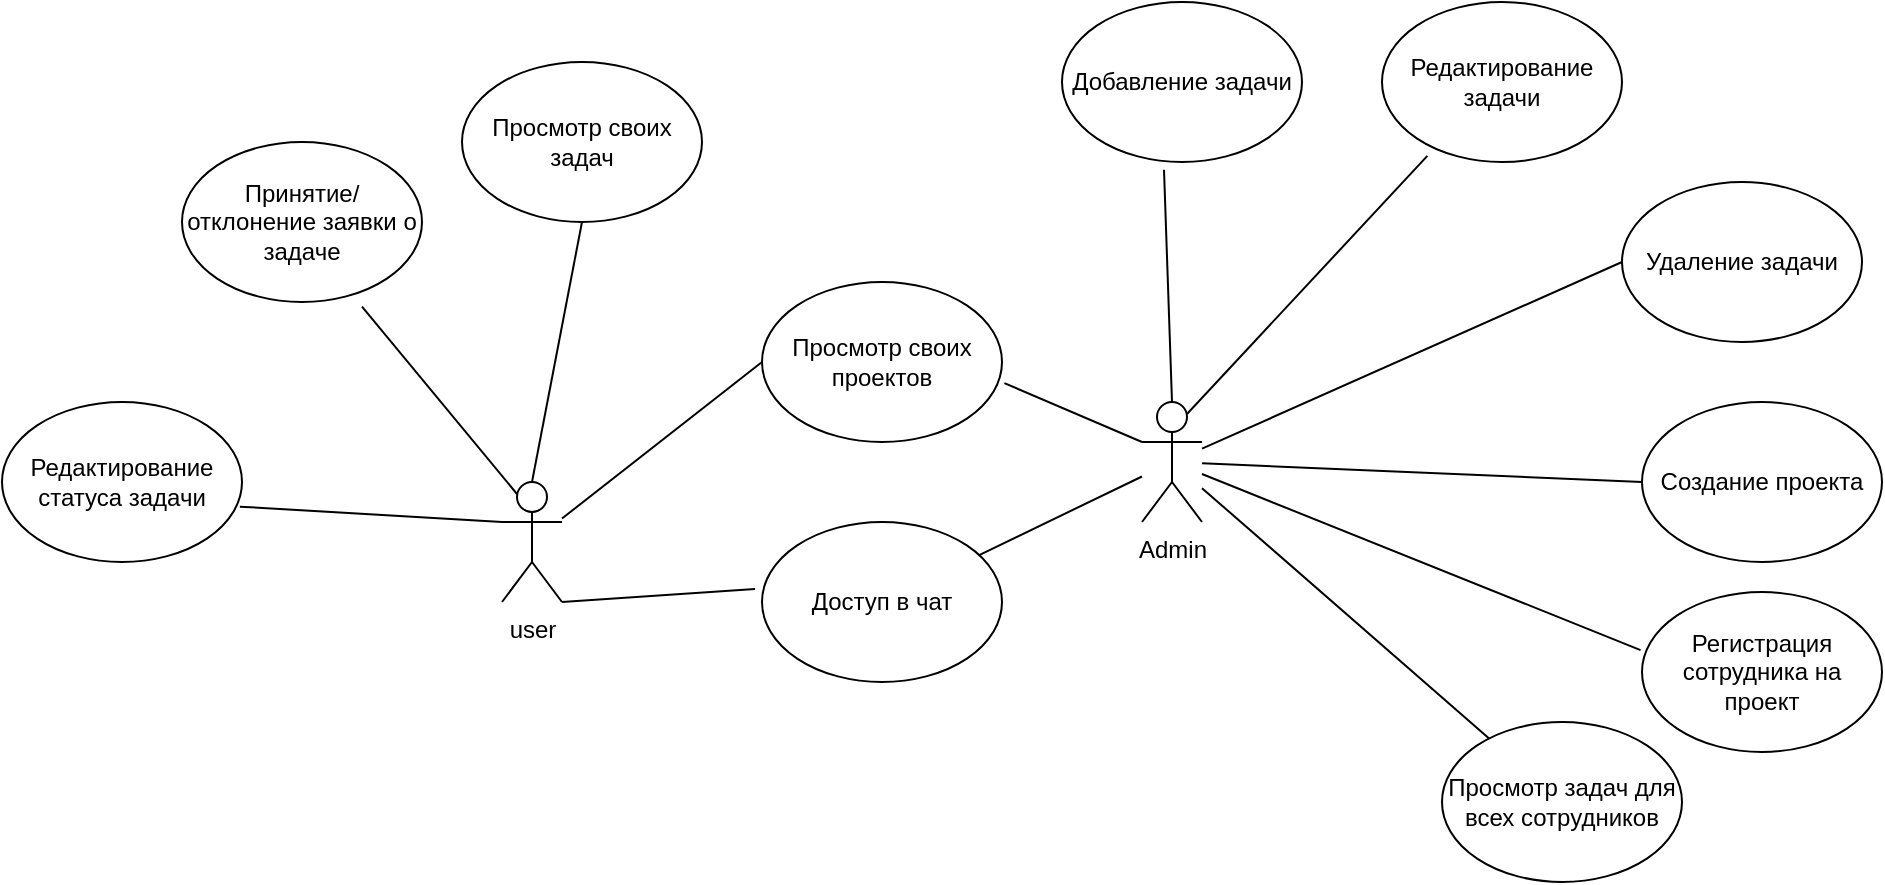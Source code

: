 <mxfile version="22.1.2" type="device">
  <diagram name="Страница — 1" id="8tersPgT_N0N7WmotLNf">
    <mxGraphModel dx="1687" dy="993" grid="0" gridSize="10" guides="1" tooltips="1" connect="1" arrows="1" fold="1" page="1" pageScale="1" pageWidth="1100" pageHeight="850" math="0" shadow="0">
      <root>
        <mxCell id="0" />
        <mxCell id="1" parent="0" />
        <mxCell id="2RW90j6iYir6ITWmXcsY-1" value="Admin" style="shape=umlActor;verticalLabelPosition=bottom;verticalAlign=top;html=1;outlineConnect=0;" vertex="1" parent="1">
          <mxGeometry x="610" y="270" width="30" height="60" as="geometry" />
        </mxCell>
        <mxCell id="2RW90j6iYir6ITWmXcsY-2" value="Добавление задачи" style="ellipse;whiteSpace=wrap;html=1;" vertex="1" parent="1">
          <mxGeometry x="570" y="70" width="120" height="80" as="geometry" />
        </mxCell>
        <mxCell id="2RW90j6iYir6ITWmXcsY-3" value="Создание проекта" style="ellipse;whiteSpace=wrap;html=1;" vertex="1" parent="1">
          <mxGeometry x="860" y="270" width="120" height="80" as="geometry" />
        </mxCell>
        <mxCell id="2RW90j6iYir6ITWmXcsY-4" value="Регистрация сотрудника на проект" style="ellipse;whiteSpace=wrap;html=1;" vertex="1" parent="1">
          <mxGeometry x="860" y="365" width="120" height="80" as="geometry" />
        </mxCell>
        <mxCell id="2RW90j6iYir6ITWmXcsY-5" value="Просмотр задач для всех сотрудников" style="ellipse;whiteSpace=wrap;html=1;" vertex="1" parent="1">
          <mxGeometry x="760" y="430" width="120" height="80" as="geometry" />
        </mxCell>
        <mxCell id="2RW90j6iYir6ITWmXcsY-6" value="Редактирование задачи" style="ellipse;whiteSpace=wrap;html=1;" vertex="1" parent="1">
          <mxGeometry x="730" y="70" width="120" height="80" as="geometry" />
        </mxCell>
        <mxCell id="2RW90j6iYir6ITWmXcsY-7" value="Удаление задачи" style="ellipse;whiteSpace=wrap;html=1;" vertex="1" parent="1">
          <mxGeometry x="850" y="160" width="120" height="80" as="geometry" />
        </mxCell>
        <mxCell id="2RW90j6iYir6ITWmXcsY-10" value="" style="endArrow=none;html=1;rounded=0;exitX=0.5;exitY=0;exitDx=0;exitDy=0;exitPerimeter=0;entryX=0.425;entryY=1.048;entryDx=0;entryDy=0;entryPerimeter=0;" edge="1" parent="1" source="2RW90j6iYir6ITWmXcsY-1" target="2RW90j6iYir6ITWmXcsY-2">
          <mxGeometry width="50" height="50" relative="1" as="geometry">
            <mxPoint x="660" y="250" as="sourcePoint" />
            <mxPoint x="710" y="200" as="targetPoint" />
          </mxGeometry>
        </mxCell>
        <mxCell id="2RW90j6iYir6ITWmXcsY-11" value="" style="endArrow=none;html=1;rounded=0;exitX=0.75;exitY=0.1;exitDx=0;exitDy=0;exitPerimeter=0;entryX=0.189;entryY=0.962;entryDx=0;entryDy=0;entryPerimeter=0;" edge="1" parent="1" source="2RW90j6iYir6ITWmXcsY-1" target="2RW90j6iYir6ITWmXcsY-6">
          <mxGeometry width="50" height="50" relative="1" as="geometry">
            <mxPoint x="595" y="280" as="sourcePoint" />
            <mxPoint x="631" y="164" as="targetPoint" />
          </mxGeometry>
        </mxCell>
        <mxCell id="2RW90j6iYir6ITWmXcsY-12" value="" style="endArrow=none;html=1;rounded=0;entryX=0;entryY=0.5;entryDx=0;entryDy=0;" edge="1" parent="1" source="2RW90j6iYir6ITWmXcsY-1" target="2RW90j6iYir6ITWmXcsY-7">
          <mxGeometry width="50" height="50" relative="1" as="geometry">
            <mxPoint x="605" y="290" as="sourcePoint" />
            <mxPoint x="763" y="157" as="targetPoint" />
          </mxGeometry>
        </mxCell>
        <mxCell id="2RW90j6iYir6ITWmXcsY-13" value="" style="endArrow=none;html=1;rounded=0;entryX=0;entryY=0.5;entryDx=0;entryDy=0;" edge="1" parent="1" source="2RW90j6iYir6ITWmXcsY-1" target="2RW90j6iYir6ITWmXcsY-3">
          <mxGeometry width="50" height="50" relative="1" as="geometry">
            <mxPoint x="615" y="300" as="sourcePoint" />
            <mxPoint x="860" y="210" as="targetPoint" />
          </mxGeometry>
        </mxCell>
        <mxCell id="2RW90j6iYir6ITWmXcsY-14" value="" style="endArrow=none;html=1;rounded=0;entryX=-0.006;entryY=0.363;entryDx=0;entryDy=0;entryPerimeter=0;" edge="1" parent="1" source="2RW90j6iYir6ITWmXcsY-1" target="2RW90j6iYir6ITWmXcsY-4">
          <mxGeometry width="50" height="50" relative="1" as="geometry">
            <mxPoint x="630" y="310" as="sourcePoint" />
            <mxPoint x="870" y="320" as="targetPoint" />
          </mxGeometry>
        </mxCell>
        <mxCell id="2RW90j6iYir6ITWmXcsY-15" value="" style="endArrow=none;html=1;rounded=0;" edge="1" parent="1" source="2RW90j6iYir6ITWmXcsY-1" target="2RW90j6iYir6ITWmXcsY-5">
          <mxGeometry width="50" height="50" relative="1" as="geometry">
            <mxPoint x="635" y="320" as="sourcePoint" />
            <mxPoint x="899" y="419" as="targetPoint" />
          </mxGeometry>
        </mxCell>
        <mxCell id="2RW90j6iYir6ITWmXcsY-16" value="user" style="shape=umlActor;verticalLabelPosition=bottom;verticalAlign=top;html=1;outlineConnect=0;" vertex="1" parent="1">
          <mxGeometry x="290" y="310" width="30" height="60" as="geometry" />
        </mxCell>
        <mxCell id="2RW90j6iYir6ITWmXcsY-19" value="Редактирование статуса задачи" style="ellipse;whiteSpace=wrap;html=1;" vertex="1" parent="1">
          <mxGeometry x="40" y="270" width="120" height="80" as="geometry" />
        </mxCell>
        <mxCell id="2RW90j6iYir6ITWmXcsY-20" value="Принятие/отклонение заявки о задаче" style="ellipse;whiteSpace=wrap;html=1;" vertex="1" parent="1">
          <mxGeometry x="130" y="140" width="120" height="80" as="geometry" />
        </mxCell>
        <mxCell id="2RW90j6iYir6ITWmXcsY-21" value="Просмотр своих задач" style="ellipse;whiteSpace=wrap;html=1;" vertex="1" parent="1">
          <mxGeometry x="270" y="100" width="120" height="80" as="geometry" />
        </mxCell>
        <mxCell id="2RW90j6iYir6ITWmXcsY-22" value="Доступ в чат" style="ellipse;whiteSpace=wrap;html=1;" vertex="1" parent="1">
          <mxGeometry x="420" y="330" width="120" height="80" as="geometry" />
        </mxCell>
        <mxCell id="2RW90j6iYir6ITWmXcsY-23" value="" style="endArrow=none;html=1;rounded=0;" edge="1" parent="1" source="2RW90j6iYir6ITWmXcsY-1" target="2RW90j6iYir6ITWmXcsY-22">
          <mxGeometry width="50" height="50" relative="1" as="geometry">
            <mxPoint x="650" y="323" as="sourcePoint" />
            <mxPoint x="794" y="448" as="targetPoint" />
          </mxGeometry>
        </mxCell>
        <mxCell id="2RW90j6iYir6ITWmXcsY-24" value="" style="endArrow=none;html=1;rounded=0;exitX=1;exitY=1;exitDx=0;exitDy=0;exitPerimeter=0;entryX=-0.029;entryY=0.418;entryDx=0;entryDy=0;entryPerimeter=0;" edge="1" parent="1" source="2RW90j6iYir6ITWmXcsY-16" target="2RW90j6iYir6ITWmXcsY-22">
          <mxGeometry width="50" height="50" relative="1" as="geometry">
            <mxPoint x="506" y="360" as="sourcePoint" />
            <mxPoint x="509" y="480" as="targetPoint" />
          </mxGeometry>
        </mxCell>
        <mxCell id="2RW90j6iYir6ITWmXcsY-25" value="" style="endArrow=none;html=1;rounded=0;exitX=0.5;exitY=0;exitDx=0;exitDy=0;exitPerimeter=0;entryX=0.5;entryY=1;entryDx=0;entryDy=0;" edge="1" parent="1" source="2RW90j6iYir6ITWmXcsY-16" target="2RW90j6iYir6ITWmXcsY-21">
          <mxGeometry width="50" height="50" relative="1" as="geometry">
            <mxPoint x="332" y="306" as="sourcePoint" />
            <mxPoint x="328" y="190" as="targetPoint" />
          </mxGeometry>
        </mxCell>
        <mxCell id="2RW90j6iYir6ITWmXcsY-26" value="" style="endArrow=none;html=1;rounded=0;exitX=0.25;exitY=0.1;exitDx=0;exitDy=0;exitPerimeter=0;entryX=0.75;entryY=1.029;entryDx=0;entryDy=0;entryPerimeter=0;" edge="1" parent="1" source="2RW90j6iYir6ITWmXcsY-16" target="2RW90j6iYir6ITWmXcsY-20">
          <mxGeometry width="50" height="50" relative="1" as="geometry">
            <mxPoint x="305" y="335" as="sourcePoint" />
            <mxPoint x="340" y="190" as="targetPoint" />
          </mxGeometry>
        </mxCell>
        <mxCell id="2RW90j6iYir6ITWmXcsY-27" value="" style="endArrow=none;html=1;rounded=0;exitX=0;exitY=0.333;exitDx=0;exitDy=0;exitPerimeter=0;entryX=0.991;entryY=0.654;entryDx=0;entryDy=0;entryPerimeter=0;" edge="1" parent="1" source="2RW90j6iYir6ITWmXcsY-16" target="2RW90j6iYir6ITWmXcsY-19">
          <mxGeometry width="50" height="50" relative="1" as="geometry">
            <mxPoint x="298" y="341" as="sourcePoint" />
            <mxPoint x="230" y="232" as="targetPoint" />
          </mxGeometry>
        </mxCell>
        <mxCell id="2RW90j6iYir6ITWmXcsY-28" value="Просмотр своих проектов" style="ellipse;whiteSpace=wrap;html=1;" vertex="1" parent="1">
          <mxGeometry x="420" y="210" width="120" height="80" as="geometry" />
        </mxCell>
        <mxCell id="2RW90j6iYir6ITWmXcsY-29" value="" style="endArrow=none;html=1;rounded=0;entryX=0;entryY=0.5;entryDx=0;entryDy=0;" edge="1" parent="1" source="2RW90j6iYir6ITWmXcsY-16" target="2RW90j6iYir6ITWmXcsY-28">
          <mxGeometry width="50" height="50" relative="1" as="geometry">
            <mxPoint x="330" y="380" as="sourcePoint" />
            <mxPoint x="447" y="513" as="targetPoint" />
          </mxGeometry>
        </mxCell>
        <mxCell id="2RW90j6iYir6ITWmXcsY-31" value="" style="endArrow=none;html=1;rounded=0;entryX=1.01;entryY=0.632;entryDx=0;entryDy=0;entryPerimeter=0;exitX=0;exitY=0.333;exitDx=0;exitDy=0;exitPerimeter=0;" edge="1" parent="1" source="2RW90j6iYir6ITWmXcsY-1" target="2RW90j6iYir6ITWmXcsY-28">
          <mxGeometry width="50" height="50" relative="1" as="geometry">
            <mxPoint x="620" y="323" as="sourcePoint" />
            <mxPoint x="517" y="409" as="targetPoint" />
          </mxGeometry>
        </mxCell>
      </root>
    </mxGraphModel>
  </diagram>
</mxfile>
